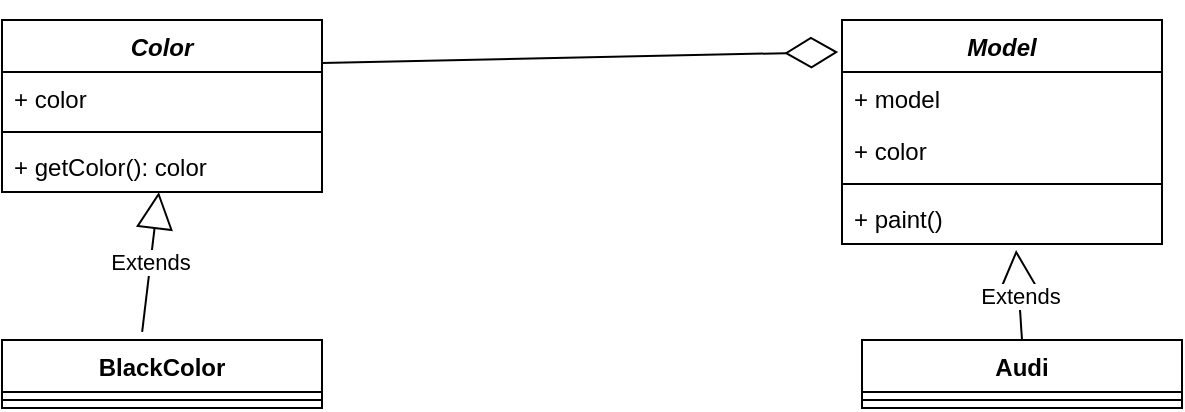 <mxfile version="14.6.13" type="device"><diagram id="xjL24qFqXRc1gG2jd11E" name="Страница 1"><mxGraphModel dx="1086" dy="806" grid="1" gridSize="10" guides="1" tooltips="1" connect="1" arrows="1" fold="1" page="1" pageScale="1" pageWidth="827" pageHeight="1169" math="0" shadow="0"><root><mxCell id="0"/><mxCell id="1" parent="0"/><mxCell id="6Q202khCwZHlLAl91WA4-1" value="Color" style="swimlane;fontStyle=3;align=center;verticalAlign=top;childLayout=stackLayout;horizontal=1;startSize=26;horizontalStack=0;resizeParent=1;resizeParentMax=0;resizeLast=0;collapsible=1;marginBottom=0;" vertex="1" parent="1"><mxGeometry x="90" y="280" width="160" height="86" as="geometry"/></mxCell><mxCell id="6Q202khCwZHlLAl91WA4-2" value="+ color" style="text;strokeColor=none;fillColor=none;align=left;verticalAlign=top;spacingLeft=4;spacingRight=4;overflow=hidden;rotatable=0;points=[[0,0.5],[1,0.5]];portConstraint=eastwest;" vertex="1" parent="6Q202khCwZHlLAl91WA4-1"><mxGeometry y="26" width="160" height="26" as="geometry"/></mxCell><mxCell id="6Q202khCwZHlLAl91WA4-3" value="" style="line;strokeWidth=1;fillColor=none;align=left;verticalAlign=middle;spacingTop=-1;spacingLeft=3;spacingRight=3;rotatable=0;labelPosition=right;points=[];portConstraint=eastwest;" vertex="1" parent="6Q202khCwZHlLAl91WA4-1"><mxGeometry y="52" width="160" height="8" as="geometry"/></mxCell><mxCell id="6Q202khCwZHlLAl91WA4-4" value="+ getColor(): color" style="text;strokeColor=none;fillColor=none;align=left;verticalAlign=top;spacingLeft=4;spacingRight=4;overflow=hidden;rotatable=0;points=[[0,0.5],[1,0.5]];portConstraint=eastwest;" vertex="1" parent="6Q202khCwZHlLAl91WA4-1"><mxGeometry y="60" width="160" height="26" as="geometry"/></mxCell><mxCell id="6Q202khCwZHlLAl91WA4-5" value="Model" style="swimlane;fontStyle=3;align=center;verticalAlign=top;childLayout=stackLayout;horizontal=1;startSize=26;horizontalStack=0;resizeParent=1;resizeParentMax=0;resizeLast=0;collapsible=1;marginBottom=0;" vertex="1" parent="1"><mxGeometry x="510" y="280" width="160" height="112" as="geometry"/></mxCell><mxCell id="6Q202khCwZHlLAl91WA4-6" value="+ model" style="text;strokeColor=none;fillColor=none;align=left;verticalAlign=top;spacingLeft=4;spacingRight=4;overflow=hidden;rotatable=0;points=[[0,0.5],[1,0.5]];portConstraint=eastwest;" vertex="1" parent="6Q202khCwZHlLAl91WA4-5"><mxGeometry y="26" width="160" height="26" as="geometry"/></mxCell><mxCell id="6Q202khCwZHlLAl91WA4-9" value="+ color" style="text;strokeColor=none;fillColor=none;align=left;verticalAlign=top;spacingLeft=4;spacingRight=4;overflow=hidden;rotatable=0;points=[[0,0.5],[1,0.5]];portConstraint=eastwest;" vertex="1" parent="6Q202khCwZHlLAl91WA4-5"><mxGeometry y="52" width="160" height="26" as="geometry"/></mxCell><mxCell id="6Q202khCwZHlLAl91WA4-7" value="" style="line;strokeWidth=1;fillColor=none;align=left;verticalAlign=middle;spacingTop=-1;spacingLeft=3;spacingRight=3;rotatable=0;labelPosition=right;points=[];portConstraint=eastwest;" vertex="1" parent="6Q202khCwZHlLAl91WA4-5"><mxGeometry y="78" width="160" height="8" as="geometry"/></mxCell><mxCell id="6Q202khCwZHlLAl91WA4-8" value="+ paint()" style="text;strokeColor=none;fillColor=none;align=left;verticalAlign=top;spacingLeft=4;spacingRight=4;overflow=hidden;rotatable=0;points=[[0,0.5],[1,0.5]];portConstraint=eastwest;" vertex="1" parent="6Q202khCwZHlLAl91WA4-5"><mxGeometry y="86" width="160" height="26" as="geometry"/></mxCell><mxCell id="6Q202khCwZHlLAl91WA4-10" value="BlackColor" style="swimlane;fontStyle=1;align=center;verticalAlign=top;childLayout=stackLayout;horizontal=1;startSize=26;horizontalStack=0;resizeParent=1;resizeParentMax=0;resizeLast=0;collapsible=1;marginBottom=0;" vertex="1" parent="1"><mxGeometry x="90" y="440" width="160" height="34" as="geometry"/></mxCell><mxCell id="6Q202khCwZHlLAl91WA4-12" value="" style="line;strokeWidth=1;fillColor=none;align=left;verticalAlign=middle;spacingTop=-1;spacingLeft=3;spacingRight=3;rotatable=0;labelPosition=right;points=[];portConstraint=eastwest;" vertex="1" parent="6Q202khCwZHlLAl91WA4-10"><mxGeometry y="26" width="160" height="8" as="geometry"/></mxCell><mxCell id="6Q202khCwZHlLAl91WA4-14" value="Audi" style="swimlane;fontStyle=1;align=center;verticalAlign=top;childLayout=stackLayout;horizontal=1;startSize=26;horizontalStack=0;resizeParent=1;resizeParentMax=0;resizeLast=0;collapsible=1;marginBottom=0;" vertex="1" parent="1"><mxGeometry x="520" y="440" width="160" height="34" as="geometry"/></mxCell><mxCell id="6Q202khCwZHlLAl91WA4-15" value="" style="line;strokeWidth=1;fillColor=none;align=left;verticalAlign=middle;spacingTop=-1;spacingLeft=3;spacingRight=3;rotatable=0;labelPosition=right;points=[];portConstraint=eastwest;" vertex="1" parent="6Q202khCwZHlLAl91WA4-14"><mxGeometry y="26" width="160" height="8" as="geometry"/></mxCell><mxCell id="6Q202khCwZHlLAl91WA4-16" value="Extends" style="endArrow=block;endSize=16;endFill=0;html=1;exitX=0.438;exitY=-0.118;exitDx=0;exitDy=0;exitPerimeter=0;" edge="1" parent="1" source="6Q202khCwZHlLAl91WA4-10" target="6Q202khCwZHlLAl91WA4-4"><mxGeometry width="160" relative="1" as="geometry"><mxPoint x="330" y="410" as="sourcePoint"/><mxPoint x="160" y="360" as="targetPoint"/></mxGeometry></mxCell><mxCell id="6Q202khCwZHlLAl91WA4-17" value="Extends" style="endArrow=block;endSize=16;endFill=0;html=1;exitX=0.5;exitY=0;exitDx=0;exitDy=0;entryX=0.544;entryY=1.115;entryDx=0;entryDy=0;entryPerimeter=0;" edge="1" parent="1" source="6Q202khCwZHlLAl91WA4-14" target="6Q202khCwZHlLAl91WA4-8"><mxGeometry width="160" relative="1" as="geometry"><mxPoint x="330" y="410" as="sourcePoint"/><mxPoint x="490" y="410" as="targetPoint"/></mxGeometry></mxCell><mxCell id="6Q202khCwZHlLAl91WA4-19" value="" style="endArrow=diamondThin;endFill=0;endSize=24;html=1;exitX=1;exitY=0.25;exitDx=0;exitDy=0;entryX=-0.012;entryY=0.143;entryDx=0;entryDy=0;entryPerimeter=0;" edge="1" parent="1" source="6Q202khCwZHlLAl91WA4-1" target="6Q202khCwZHlLAl91WA4-5"><mxGeometry width="160" relative="1" as="geometry"><mxPoint x="330" y="410" as="sourcePoint"/><mxPoint x="490" y="410" as="targetPoint"/></mxGeometry></mxCell></root></mxGraphModel></diagram></mxfile>
